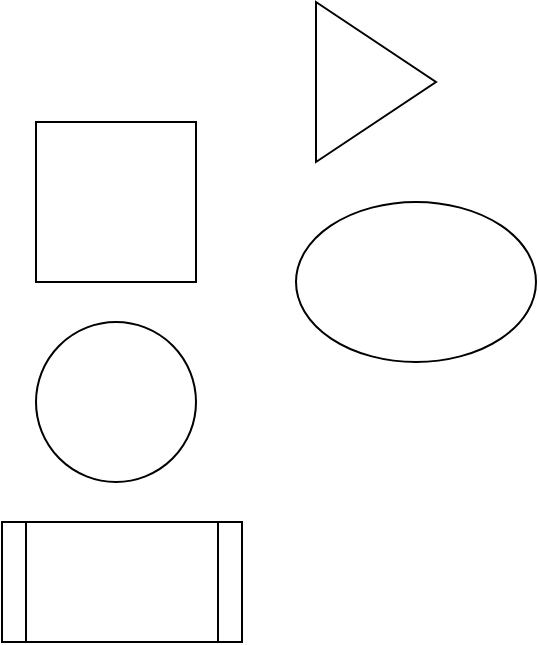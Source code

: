 <mxfile version="11.1.1" type="github"><diagram id="fNRsKhmcW5EWQ7HpzBoO" name="Ã§Â¬Â¬ 1 Ã©Â¡Âµ"><mxGraphModel dx="502" dy="427" grid="1" gridSize="10" guides="1" tooltips="1" connect="1" arrows="1" fold="1" page="1" pageScale="1" pageWidth="827" pageHeight="1169" math="0" shadow="0"><root><mxCell id="0"/><mxCell id="1" parent="0"/><mxCell id="H3nPNsJ77oF3YW7kwevt-1" value="" style="whiteSpace=wrap;html=1;aspect=fixed;" parent="1" vertex="1"><mxGeometry x="310" y="240" width="80" height="80" as="geometry"/></mxCell><mxCell id="H3nPNsJ77oF3YW7kwevt-2" value="" style="ellipse;whiteSpace=wrap;html=1;aspect=fixed;" parent="1" vertex="1"><mxGeometry x="310" y="340" width="80" height="80" as="geometry"/></mxCell><mxCell id="Kt9ai5fUyEwUYODpJqO3-1" value="" style="ellipse;whiteSpace=wrap;html=1;" parent="1" vertex="1"><mxGeometry x="440" y="280" width="120" height="80" as="geometry"/></mxCell><mxCell id="5PEDUAPRweJPsoUKi59s-1" value="" style="triangle;whiteSpace=wrap;html=1;" parent="1" vertex="1"><mxGeometry x="450" y="180" width="60" height="80" as="geometry"/></mxCell><mxCell id="bCF3FP3MplOp8FqL2RLr-1" value="" style="shape=process;whiteSpace=wrap;html=1;backgroundOutline=1;" vertex="1" parent="1"><mxGeometry x="293" y="440" width="120" height="60" as="geometry"/></mxCell></root></mxGraphModel></diagram></mxfile>